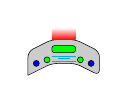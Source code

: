 \begin{tikzpicture}[x=1ex,y=1ex]
  
  
  \begin{scope}[very thin]
        \filldraw[fill=black!20,rounded corners=2] (0,0) -- (2,1) -- (4,1) -- (6,0) -- (6,2) -- (4,3) -- (2,3) -- (0,2) -- (0,0);
        
   
        
\filldraw[fill=green,rounded corners=1] (2,1.9) rectangle +(2,.6);

        \filldraw[fill=blue] (0.7,1.0) circle (0.25);
        \filldraw[fill=green] (1.6,1.3) circle (0.25);
        \filldraw[fill=green] (4.4,1.3) circle (0.25);
        \filldraw[fill=blue] (5.3,1.0) circle (0.25);
        
        \begin{scope}[color=cyan]
            \draw (2,1.2) -- (4,1.2);
            \draw (2.5,1.4) -- (3.5,1.4);
            \draw (2,1.6) -- (4,1.6);
        \end{scope}
\shade[bottom color=red, top color=white](2,3) rectangle+(2,1);
    \end{scope}
\end{tikzpicture}